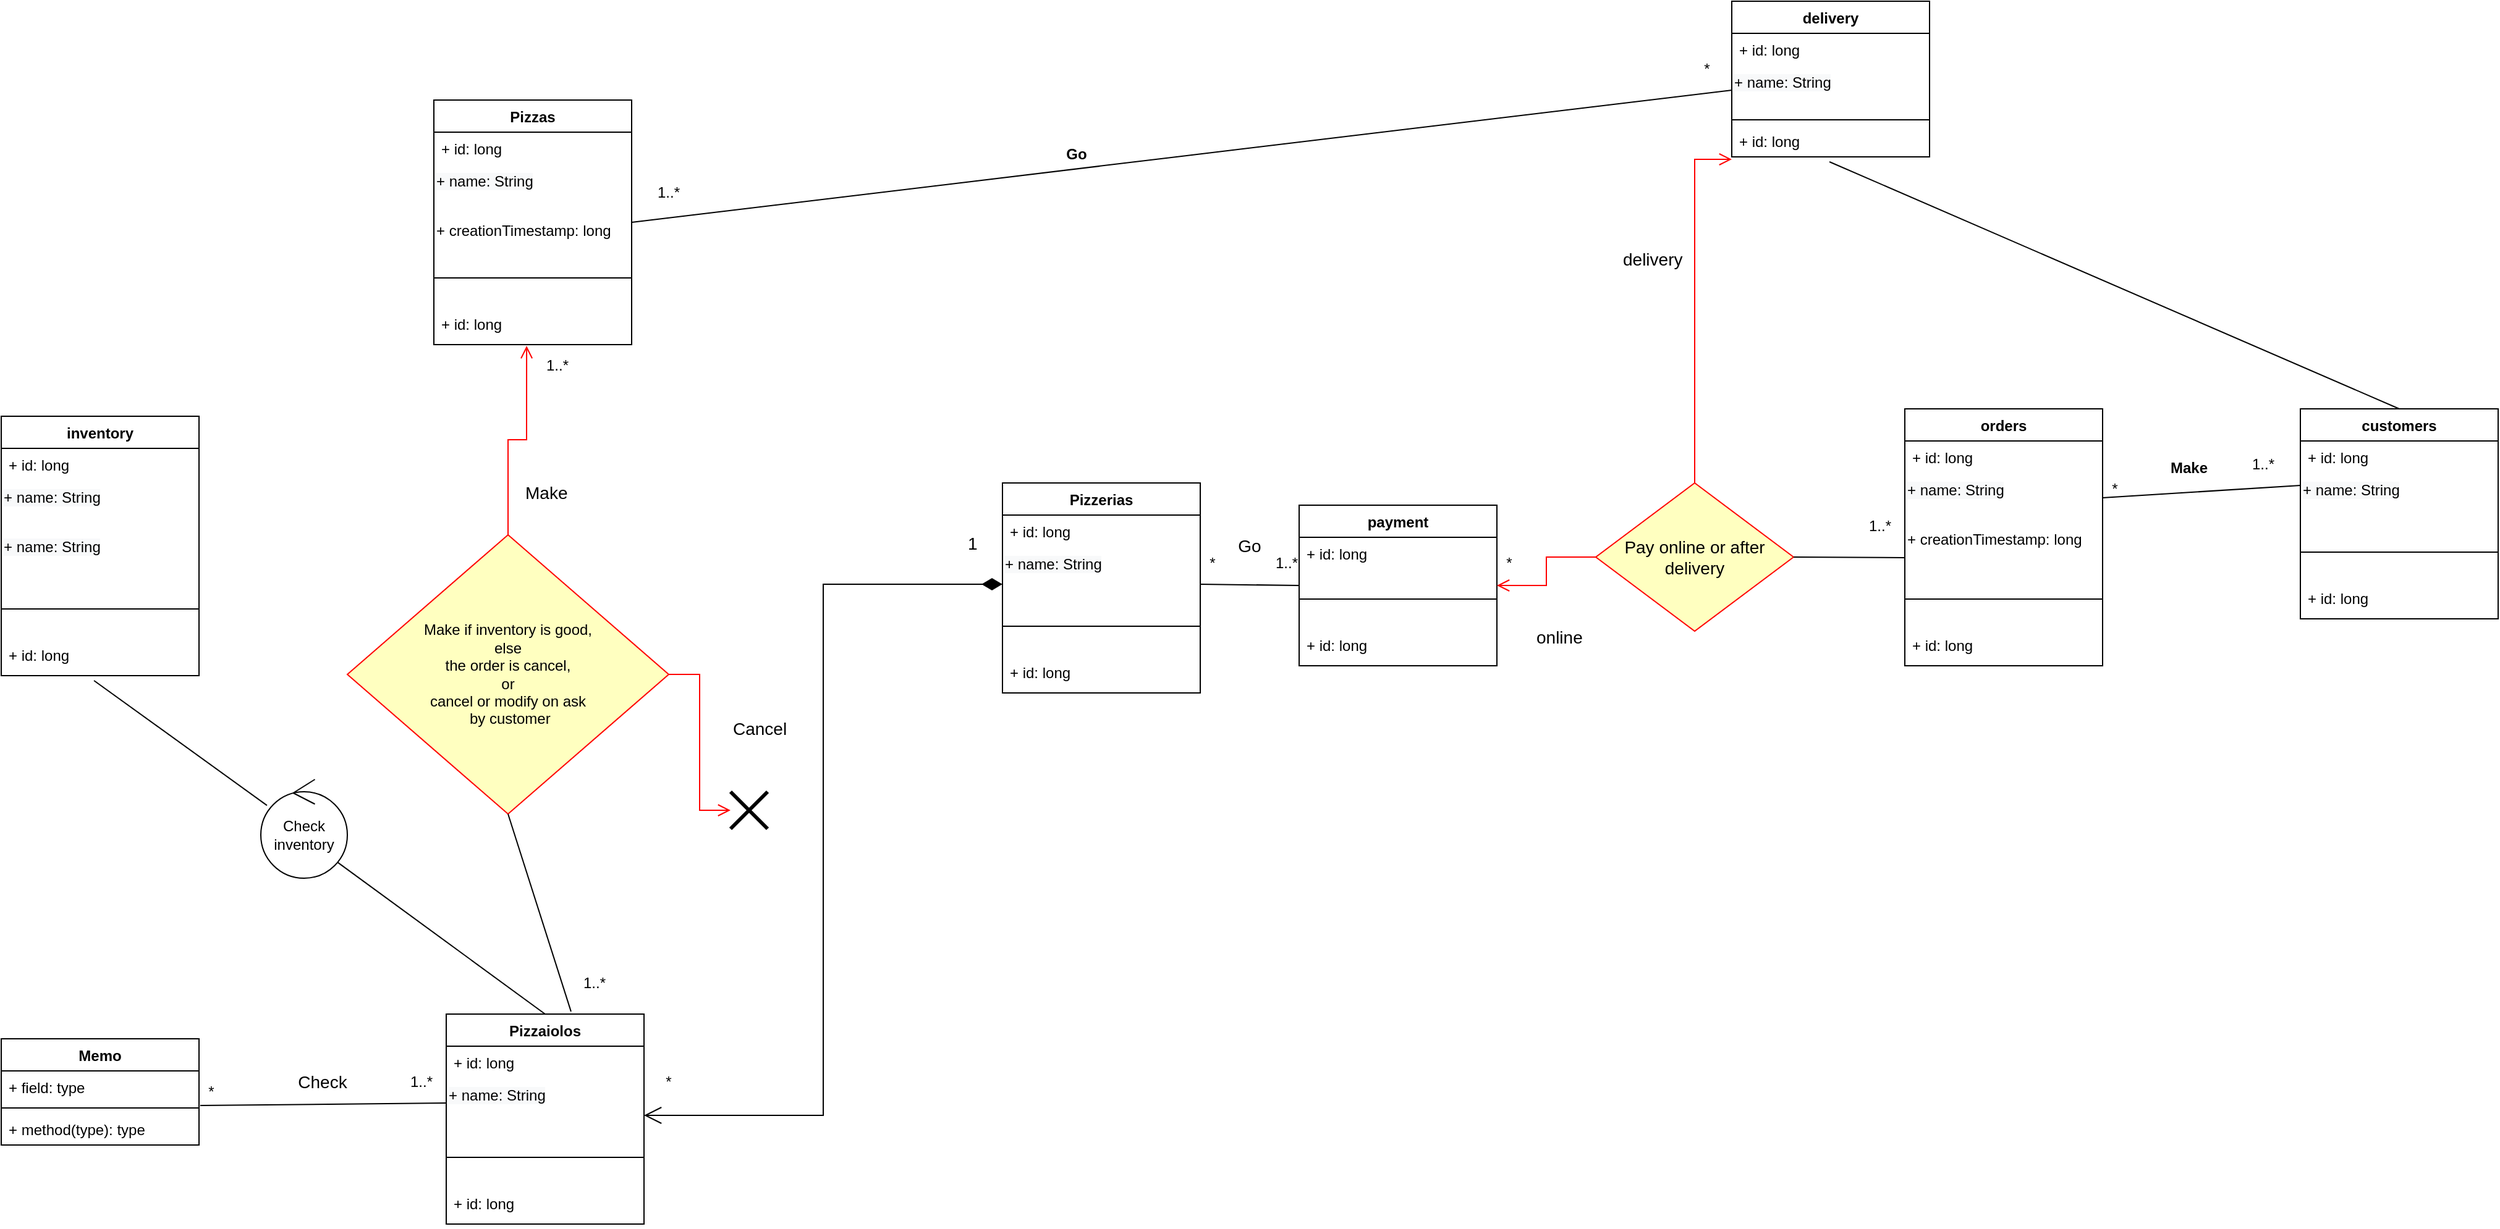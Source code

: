 <mxfile version="20.5.1" type="device"><diagram name="Page-1" id="e7e014a7-5840-1c2e-5031-d8a46d1fe8dd"><mxGraphModel dx="3231" dy="1160" grid="1" gridSize="10" guides="1" tooltips="1" connect="1" arrows="1" fold="1" page="1" pageScale="1" pageWidth="1169" pageHeight="826" background="none" math="0" shadow="0"><root><mxCell id="0"/><mxCell id="1" parent="0"/><mxCell id="t9mOUzjM_zlSRV_Zkoif-41" value="orders" style="swimlane;fontStyle=1;align=center;verticalAlign=top;childLayout=stackLayout;horizontal=1;startSize=26;horizontalStack=0;resizeParent=1;resizeParentMax=0;resizeLast=0;collapsible=1;marginBottom=0;" vertex="1" parent="1"><mxGeometry x="1130" y="400" width="160" height="208" as="geometry"/></mxCell><mxCell id="t9mOUzjM_zlSRV_Zkoif-42" value="+ id: long&#10;" style="text;strokeColor=none;fillColor=none;align=left;verticalAlign=top;spacingLeft=4;spacingRight=4;overflow=hidden;rotatable=0;points=[[0,0.5],[1,0.5]];portConstraint=eastwest;" vertex="1" parent="t9mOUzjM_zlSRV_Zkoif-41"><mxGeometry y="26" width="160" height="26" as="geometry"/></mxCell><mxCell id="t9mOUzjM_zlSRV_Zkoif-70" value="&lt;span style=&quot;color: rgb(0, 0, 0); font-family: Helvetica; font-size: 12px; font-style: normal; font-variant-ligatures: normal; font-variant-caps: normal; font-weight: 400; letter-spacing: normal; orphans: 2; text-align: left; text-indent: 0px; text-transform: none; widows: 2; word-spacing: 0px; -webkit-text-stroke-width: 0px; background-color: rgb(248, 249, 250); text-decoration-thickness: initial; text-decoration-style: initial; text-decoration-color: initial; float: none; display: inline !important;&quot;&gt;+ name: String&lt;/span&gt;" style="text;whiteSpace=wrap;html=1;" vertex="1" parent="t9mOUzjM_zlSRV_Zkoif-41"><mxGeometry y="52" width="160" height="40" as="geometry"/></mxCell><mxCell id="t9mOUzjM_zlSRV_Zkoif-76" value="+&amp;nbsp;creationTimestamp: long&lt;div style=&quot;padding: 0px; margin: 0px;&quot;&gt;&lt;br style=&quot;padding: 0px; margin: 0px; color: rgb(0, 0, 0); font-family: Helvetica; font-size: 12px; font-style: normal; font-variant-ligatures: normal; font-variant-caps: normal; font-weight: 400; letter-spacing: normal; orphans: 2; text-align: left; text-indent: 0px; text-transform: none; widows: 2; word-spacing: 0px; -webkit-text-stroke-width: 0px; background-color: rgb(248, 249, 250); text-decoration-thickness: initial; text-decoration-style: initial; text-decoration-color: initial;&quot;&gt;&#10;&#10;&lt;/div&gt;" style="text;whiteSpace=wrap;html=1;" vertex="1" parent="t9mOUzjM_zlSRV_Zkoif-41"><mxGeometry y="92" width="160" height="38" as="geometry"/></mxCell><mxCell id="t9mOUzjM_zlSRV_Zkoif-43" value="" style="line;strokeWidth=1;fillColor=none;align=left;verticalAlign=middle;spacingTop=-1;spacingLeft=3;spacingRight=3;rotatable=0;labelPosition=right;points=[];portConstraint=eastwest;strokeColor=inherit;" vertex="1" parent="t9mOUzjM_zlSRV_Zkoif-41"><mxGeometry y="130" width="160" height="48" as="geometry"/></mxCell><mxCell id="t9mOUzjM_zlSRV_Zkoif-44" value="+ id: long&#10;" style="text;strokeColor=none;fillColor=none;align=left;verticalAlign=top;spacingLeft=4;spacingRight=4;overflow=hidden;rotatable=0;points=[[0,0.5],[1,0.5]];portConstraint=eastwest;" vertex="1" parent="t9mOUzjM_zlSRV_Zkoif-41"><mxGeometry y="178" width="160" height="30" as="geometry"/></mxCell><mxCell id="t9mOUzjM_zlSRV_Zkoif-46" value="customers" style="swimlane;fontStyle=1;align=center;verticalAlign=top;childLayout=stackLayout;horizontal=1;startSize=26;horizontalStack=0;resizeParent=1;resizeParentMax=0;resizeLast=0;collapsible=1;marginBottom=0;" vertex="1" parent="1"><mxGeometry x="1450" y="400" width="160" height="170" as="geometry"/></mxCell><mxCell id="t9mOUzjM_zlSRV_Zkoif-47" value="+ id: long&#10;" style="text;strokeColor=none;fillColor=none;align=left;verticalAlign=top;spacingLeft=4;spacingRight=4;overflow=hidden;rotatable=0;points=[[0,0.5],[1,0.5]];portConstraint=eastwest;" vertex="1" parent="t9mOUzjM_zlSRV_Zkoif-46"><mxGeometry y="26" width="160" height="26" as="geometry"/></mxCell><mxCell id="t9mOUzjM_zlSRV_Zkoif-71" value="&lt;span style=&quot;color: rgb(0, 0, 0); font-family: Helvetica; font-size: 12px; font-style: normal; font-variant-ligatures: normal; font-variant-caps: normal; font-weight: 400; letter-spacing: normal; orphans: 2; text-align: left; text-indent: 0px; text-transform: none; widows: 2; word-spacing: 0px; -webkit-text-stroke-width: 0px; background-color: rgb(248, 249, 250); text-decoration-thickness: initial; text-decoration-style: initial; text-decoration-color: initial; float: none; display: inline !important;&quot;&gt;+ name: String&lt;/span&gt;" style="text;whiteSpace=wrap;html=1;" vertex="1" parent="t9mOUzjM_zlSRV_Zkoif-46"><mxGeometry y="52" width="160" height="40" as="geometry"/></mxCell><mxCell id="t9mOUzjM_zlSRV_Zkoif-48" value="" style="line;strokeWidth=1;fillColor=none;align=left;verticalAlign=middle;spacingTop=-1;spacingLeft=3;spacingRight=3;rotatable=0;labelPosition=right;points=[];portConstraint=eastwest;strokeColor=inherit;" vertex="1" parent="t9mOUzjM_zlSRV_Zkoif-46"><mxGeometry y="92" width="160" height="48" as="geometry"/></mxCell><mxCell id="t9mOUzjM_zlSRV_Zkoif-49" value="+ id: long&#10;" style="text;strokeColor=none;fillColor=none;align=left;verticalAlign=top;spacingLeft=4;spacingRight=4;overflow=hidden;rotatable=0;points=[[0,0.5],[1,0.5]];portConstraint=eastwest;" vertex="1" parent="t9mOUzjM_zlSRV_Zkoif-46"><mxGeometry y="140" width="160" height="30" as="geometry"/></mxCell><mxCell id="t9mOUzjM_zlSRV_Zkoif-50" value="inventory" style="swimlane;fontStyle=1;align=center;verticalAlign=top;childLayout=stackLayout;horizontal=1;startSize=26;horizontalStack=0;resizeParent=1;resizeParentMax=0;resizeLast=0;collapsible=1;marginBottom=0;" vertex="1" parent="1"><mxGeometry x="-410" y="406" width="160" height="210" as="geometry"><mxRectangle x="190" y="40" width="90" height="30" as="alternateBounds"/></mxGeometry></mxCell><mxCell id="t9mOUzjM_zlSRV_Zkoif-51" value="+ id: long&#10;" style="text;strokeColor=none;fillColor=none;align=left;verticalAlign=top;spacingLeft=4;spacingRight=4;overflow=hidden;rotatable=0;points=[[0,0.5],[1,0.5]];portConstraint=eastwest;" vertex="1" parent="t9mOUzjM_zlSRV_Zkoif-50"><mxGeometry y="26" width="160" height="26" as="geometry"/></mxCell><mxCell id="t9mOUzjM_zlSRV_Zkoif-89" value="&lt;span style=&quot;color: rgb(0, 0, 0); font-family: Helvetica; font-size: 12px; font-style: normal; font-variant-ligatures: normal; font-variant-caps: normal; font-weight: 400; letter-spacing: normal; orphans: 2; text-align: left; text-indent: 0px; text-transform: none; widows: 2; word-spacing: 0px; -webkit-text-stroke-width: 0px; background-color: rgb(248, 249, 250); text-decoration-thickness: initial; text-decoration-style: initial; text-decoration-color: initial; float: none; display: inline !important;&quot;&gt;+ name: String&lt;/span&gt;" style="text;whiteSpace=wrap;html=1;" vertex="1" parent="t9mOUzjM_zlSRV_Zkoif-50"><mxGeometry y="52" width="160" height="40" as="geometry"/></mxCell><mxCell id="t9mOUzjM_zlSRV_Zkoif-72" value="&lt;span style=&quot;color: rgb(0, 0, 0); font-family: Helvetica; font-size: 12px; font-style: normal; font-variant-ligatures: normal; font-variant-caps: normal; font-weight: 400; letter-spacing: normal; orphans: 2; text-align: left; text-indent: 0px; text-transform: none; widows: 2; word-spacing: 0px; -webkit-text-stroke-width: 0px; background-color: rgb(248, 249, 250); text-decoration-thickness: initial; text-decoration-style: initial; text-decoration-color: initial; float: none; display: inline !important;&quot;&gt;+ name: String&lt;/span&gt;" style="text;whiteSpace=wrap;html=1;" vertex="1" parent="t9mOUzjM_zlSRV_Zkoif-50"><mxGeometry y="92" width="160" height="40" as="geometry"/></mxCell><mxCell id="t9mOUzjM_zlSRV_Zkoif-52" value="" style="line;strokeWidth=1;fillColor=none;align=left;verticalAlign=middle;spacingTop=-1;spacingLeft=3;spacingRight=3;rotatable=0;labelPosition=right;points=[];portConstraint=eastwest;strokeColor=inherit;" vertex="1" parent="t9mOUzjM_zlSRV_Zkoif-50"><mxGeometry y="132" width="160" height="48" as="geometry"/></mxCell><mxCell id="t9mOUzjM_zlSRV_Zkoif-53" value="+ id: long&#10;" style="text;strokeColor=none;fillColor=none;align=left;verticalAlign=top;spacingLeft=4;spacingRight=4;overflow=hidden;rotatable=0;points=[[0,0.5],[1,0.5]];portConstraint=eastwest;" vertex="1" parent="t9mOUzjM_zlSRV_Zkoif-50"><mxGeometry y="180" width="160" height="30" as="geometry"/></mxCell><mxCell id="t9mOUzjM_zlSRV_Zkoif-54" value="payment" style="swimlane;fontStyle=1;align=center;verticalAlign=top;childLayout=stackLayout;horizontal=1;startSize=26;horizontalStack=0;resizeParent=1;resizeParentMax=0;resizeLast=0;collapsible=1;marginBottom=0;" vertex="1" parent="1"><mxGeometry x="640" y="478" width="160" height="130" as="geometry"/></mxCell><mxCell id="t9mOUzjM_zlSRV_Zkoif-55" value="+ id: long&#10;" style="text;strokeColor=none;fillColor=none;align=left;verticalAlign=top;spacingLeft=4;spacingRight=4;overflow=hidden;rotatable=0;points=[[0,0.5],[1,0.5]];portConstraint=eastwest;" vertex="1" parent="t9mOUzjM_zlSRV_Zkoif-54"><mxGeometry y="26" width="160" height="26" as="geometry"/></mxCell><mxCell id="t9mOUzjM_zlSRV_Zkoif-56" value="" style="line;strokeWidth=1;fillColor=none;align=left;verticalAlign=middle;spacingTop=-1;spacingLeft=3;spacingRight=3;rotatable=0;labelPosition=right;points=[];portConstraint=eastwest;strokeColor=inherit;" vertex="1" parent="t9mOUzjM_zlSRV_Zkoif-54"><mxGeometry y="52" width="160" height="48" as="geometry"/></mxCell><mxCell id="t9mOUzjM_zlSRV_Zkoif-57" value="+ id: long&#10;" style="text;strokeColor=none;fillColor=none;align=left;verticalAlign=top;spacingLeft=4;spacingRight=4;overflow=hidden;rotatable=0;points=[[0,0.5],[1,0.5]];portConstraint=eastwest;" vertex="1" parent="t9mOUzjM_zlSRV_Zkoif-54"><mxGeometry y="100" width="160" height="30" as="geometry"/></mxCell><mxCell id="t9mOUzjM_zlSRV_Zkoif-58" value="Pizzas" style="swimlane;fontStyle=1;align=center;verticalAlign=top;childLayout=stackLayout;horizontal=1;startSize=26;horizontalStack=0;resizeParent=1;resizeParentMax=0;resizeLast=0;collapsible=1;marginBottom=0;" vertex="1" parent="1"><mxGeometry x="-60" y="150" width="160" height="198" as="geometry"/></mxCell><mxCell id="t9mOUzjM_zlSRV_Zkoif-59" value="+ id: long&#10;" style="text;strokeColor=none;fillColor=none;align=left;verticalAlign=top;spacingLeft=4;spacingRight=4;overflow=hidden;rotatable=0;points=[[0,0.5],[1,0.5]];portConstraint=eastwest;" vertex="1" parent="t9mOUzjM_zlSRV_Zkoif-58"><mxGeometry y="26" width="160" height="26" as="geometry"/></mxCell><mxCell id="t9mOUzjM_zlSRV_Zkoif-73" value="&lt;span style=&quot;color: rgb(0, 0, 0); font-family: Helvetica; font-size: 12px; font-style: normal; font-variant-ligatures: normal; font-variant-caps: normal; font-weight: 400; letter-spacing: normal; orphans: 2; text-align: left; text-indent: 0px; text-transform: none; widows: 2; word-spacing: 0px; -webkit-text-stroke-width: 0px; background-color: rgb(248, 249, 250); text-decoration-thickness: initial; text-decoration-style: initial; text-decoration-color: initial; float: none; display: inline !important;&quot;&gt;+ name: String&lt;/span&gt;" style="text;whiteSpace=wrap;html=1;" vertex="1" parent="t9mOUzjM_zlSRV_Zkoif-58"><mxGeometry y="52" width="160" height="40" as="geometry"/></mxCell><mxCell id="t9mOUzjM_zlSRV_Zkoif-77" value="+&amp;nbsp;creationTimestamp: long&lt;div style=&quot;padding: 0px; margin: 0px;&quot;&gt;&lt;br style=&quot;padding: 0px; margin: 0px; color: rgb(0, 0, 0); font-family: Helvetica; font-size: 12px; font-style: normal; font-variant-ligatures: normal; font-variant-caps: normal; font-weight: 400; letter-spacing: normal; orphans: 2; text-align: left; text-indent: 0px; text-transform: none; widows: 2; word-spacing: 0px; -webkit-text-stroke-width: 0px; background-color: rgb(248, 249, 250); text-decoration-thickness: initial; text-decoration-style: initial; text-decoration-color: initial;&quot;&gt;&#10;&#10;&lt;/div&gt;" style="text;whiteSpace=wrap;html=1;" vertex="1" parent="t9mOUzjM_zlSRV_Zkoif-58"><mxGeometry y="92" width="160" height="28" as="geometry"/></mxCell><mxCell id="t9mOUzjM_zlSRV_Zkoif-60" value="" style="line;strokeWidth=1;fillColor=none;align=left;verticalAlign=middle;spacingTop=-1;spacingLeft=3;spacingRight=3;rotatable=0;labelPosition=right;points=[];portConstraint=eastwest;strokeColor=inherit;" vertex="1" parent="t9mOUzjM_zlSRV_Zkoif-58"><mxGeometry y="120" width="160" height="48" as="geometry"/></mxCell><mxCell id="t9mOUzjM_zlSRV_Zkoif-61" value="+ id: long&#10;" style="text;strokeColor=none;fillColor=none;align=left;verticalAlign=top;spacingLeft=4;spacingRight=4;overflow=hidden;rotatable=0;points=[[0,0.5],[1,0.5]];portConstraint=eastwest;" vertex="1" parent="t9mOUzjM_zlSRV_Zkoif-58"><mxGeometry y="168" width="160" height="30" as="geometry"/></mxCell><mxCell id="t9mOUzjM_zlSRV_Zkoif-62" value="Pizzerias" style="swimlane;fontStyle=1;align=center;verticalAlign=top;childLayout=stackLayout;horizontal=1;startSize=26;horizontalStack=0;resizeParent=1;resizeParentMax=0;resizeLast=0;collapsible=1;marginBottom=0;" vertex="1" parent="1"><mxGeometry x="400" y="460" width="160" height="170" as="geometry"/></mxCell><mxCell id="t9mOUzjM_zlSRV_Zkoif-63" value="+ id: long&#10;" style="text;strokeColor=none;fillColor=none;align=left;verticalAlign=top;spacingLeft=4;spacingRight=4;overflow=hidden;rotatable=0;points=[[0,0.5],[1,0.5]];portConstraint=eastwest;" vertex="1" parent="t9mOUzjM_zlSRV_Zkoif-62"><mxGeometry y="26" width="160" height="26" as="geometry"/></mxCell><mxCell id="t9mOUzjM_zlSRV_Zkoif-75" value="&lt;span style=&quot;color: rgb(0, 0, 0); font-family: Helvetica; font-size: 12px; font-style: normal; font-variant-ligatures: normal; font-variant-caps: normal; font-weight: 400; letter-spacing: normal; orphans: 2; text-align: left; text-indent: 0px; text-transform: none; widows: 2; word-spacing: 0px; -webkit-text-stroke-width: 0px; background-color: rgb(248, 249, 250); text-decoration-thickness: initial; text-decoration-style: initial; text-decoration-color: initial; float: none; display: inline !important;&quot;&gt;+ name: String&lt;/span&gt;" style="text;whiteSpace=wrap;html=1;" vertex="1" parent="t9mOUzjM_zlSRV_Zkoif-62"><mxGeometry y="52" width="160" height="40" as="geometry"/></mxCell><mxCell id="t9mOUzjM_zlSRV_Zkoif-64" value="" style="line;strokeWidth=1;fillColor=none;align=left;verticalAlign=middle;spacingTop=-1;spacingLeft=3;spacingRight=3;rotatable=0;labelPosition=right;points=[];portConstraint=eastwest;strokeColor=inherit;" vertex="1" parent="t9mOUzjM_zlSRV_Zkoif-62"><mxGeometry y="92" width="160" height="48" as="geometry"/></mxCell><mxCell id="t9mOUzjM_zlSRV_Zkoif-65" value="+ id: long&#10;" style="text;strokeColor=none;fillColor=none;align=left;verticalAlign=top;spacingLeft=4;spacingRight=4;overflow=hidden;rotatable=0;points=[[0,0.5],[1,0.5]];portConstraint=eastwest;" vertex="1" parent="t9mOUzjM_zlSRV_Zkoif-62"><mxGeometry y="140" width="160" height="30" as="geometry"/></mxCell><mxCell id="t9mOUzjM_zlSRV_Zkoif-66" value="Pizzaiolos" style="swimlane;fontStyle=1;align=center;verticalAlign=top;childLayout=stackLayout;horizontal=1;startSize=26;horizontalStack=0;resizeParent=1;resizeParentMax=0;resizeLast=0;collapsible=1;marginBottom=0;" vertex="1" parent="1"><mxGeometry x="-50" y="890" width="160" height="170" as="geometry"/></mxCell><mxCell id="t9mOUzjM_zlSRV_Zkoif-67" value="+ id: long&#10;" style="text;strokeColor=none;fillColor=none;align=left;verticalAlign=top;spacingLeft=4;spacingRight=4;overflow=hidden;rotatable=0;points=[[0,0.5],[1,0.5]];portConstraint=eastwest;" vertex="1" parent="t9mOUzjM_zlSRV_Zkoif-66"><mxGeometry y="26" width="160" height="26" as="geometry"/></mxCell><mxCell id="t9mOUzjM_zlSRV_Zkoif-74" value="&lt;span style=&quot;color: rgb(0, 0, 0); font-family: Helvetica; font-size: 12px; font-style: normal; font-variant-ligatures: normal; font-variant-caps: normal; font-weight: 400; letter-spacing: normal; orphans: 2; text-align: left; text-indent: 0px; text-transform: none; widows: 2; word-spacing: 0px; -webkit-text-stroke-width: 0px; background-color: rgb(248, 249, 250); text-decoration-thickness: initial; text-decoration-style: initial; text-decoration-color: initial; float: none; display: inline !important;&quot;&gt;+ name: String&lt;/span&gt;" style="text;whiteSpace=wrap;html=1;" vertex="1" parent="t9mOUzjM_zlSRV_Zkoif-66"><mxGeometry y="52" width="160" height="40" as="geometry"/></mxCell><mxCell id="t9mOUzjM_zlSRV_Zkoif-68" value="" style="line;strokeWidth=1;fillColor=none;align=left;verticalAlign=middle;spacingTop=-1;spacingLeft=3;spacingRight=3;rotatable=0;labelPosition=right;points=[];portConstraint=eastwest;strokeColor=inherit;" vertex="1" parent="t9mOUzjM_zlSRV_Zkoif-66"><mxGeometry y="92" width="160" height="48" as="geometry"/></mxCell><mxCell id="t9mOUzjM_zlSRV_Zkoif-69" value="+ id: long&#10;" style="text;strokeColor=none;fillColor=none;align=left;verticalAlign=top;spacingLeft=4;spacingRight=4;overflow=hidden;rotatable=0;points=[[0,0.5],[1,0.5]];portConstraint=eastwest;" vertex="1" parent="t9mOUzjM_zlSRV_Zkoif-66"><mxGeometry y="140" width="160" height="30" as="geometry"/></mxCell><mxCell id="t9mOUzjM_zlSRV_Zkoif-78" value="" style="endArrow=none;html=1;rounded=0;entryX=0;entryY=0.25;entryDx=0;entryDy=0;exitX=1;exitY=0.5;exitDx=0;exitDy=0;" edge="1" parent="1" source="t9mOUzjM_zlSRV_Zkoif-70" target="t9mOUzjM_zlSRV_Zkoif-71"><mxGeometry width="50" height="50" relative="1" as="geometry"><mxPoint x="560" y="620" as="sourcePoint"/><mxPoint x="610" y="570" as="targetPoint"/></mxGeometry></mxCell><mxCell id="t9mOUzjM_zlSRV_Zkoif-82" value="" style="endArrow=none;html=1;rounded=0;entryX=1.006;entryY=0.25;entryDx=0;entryDy=0;entryPerimeter=0;exitX=0;exitY=0.5;exitDx=0;exitDy=0;" edge="1" parent="1" source="t9mOUzjM_zlSRV_Zkoif-74" target="t9mOUzjM_zlSRV_Zkoif-106"><mxGeometry width="50" height="50" relative="1" as="geometry"><mxPoint x="560" y="620" as="sourcePoint"/><mxPoint x="610" y="570" as="targetPoint"/></mxGeometry></mxCell><mxCell id="t9mOUzjM_zlSRV_Zkoif-85" value="Make" style="text;align=center;fontStyle=1;verticalAlign=middle;spacingLeft=3;spacingRight=3;strokeColor=none;rotatable=0;points=[[0,0.5],[1,0.5]];portConstraint=eastwest;" vertex="1" parent="1"><mxGeometry x="1320" y="434" width="80" height="26" as="geometry"/></mxCell><mxCell id="t9mOUzjM_zlSRV_Zkoif-87" value="1..*&lt;br&gt;" style="text;html=1;strokeColor=none;fillColor=none;align=center;verticalAlign=middle;whiteSpace=wrap;rounded=0;" vertex="1" parent="1"><mxGeometry x="1390" y="430" width="60" height="30" as="geometry"/></mxCell><mxCell id="t9mOUzjM_zlSRV_Zkoif-88" value="*&lt;br&gt;" style="text;html=1;strokeColor=none;fillColor=none;align=center;verticalAlign=middle;whiteSpace=wrap;rounded=0;" vertex="1" parent="1"><mxGeometry x="1270" y="450" width="60" height="30" as="geometry"/></mxCell><mxCell id="t9mOUzjM_zlSRV_Zkoif-98" value="delivery" style="swimlane;fontStyle=1;align=center;verticalAlign=top;childLayout=stackLayout;horizontal=1;startSize=26;horizontalStack=0;resizeParent=1;resizeParentMax=0;resizeLast=0;collapsible=1;marginBottom=0;" vertex="1" parent="1"><mxGeometry x="990" y="70" width="160" height="126" as="geometry"/></mxCell><mxCell id="t9mOUzjM_zlSRV_Zkoif-99" value="+ id: long&#10;" style="text;strokeColor=none;fillColor=none;align=left;verticalAlign=top;spacingLeft=4;spacingRight=4;overflow=hidden;rotatable=0;points=[[0,0.5],[1,0.5]];portConstraint=eastwest;" vertex="1" parent="t9mOUzjM_zlSRV_Zkoif-98"><mxGeometry y="26" width="160" height="26" as="geometry"/></mxCell><mxCell id="t9mOUzjM_zlSRV_Zkoif-102" value="&lt;span style=&quot;color: rgb(0, 0, 0); font-family: Helvetica; font-size: 12px; font-style: normal; font-variant-ligatures: normal; font-variant-caps: normal; font-weight: 400; letter-spacing: normal; orphans: 2; text-align: left; text-indent: 0px; text-transform: none; widows: 2; word-spacing: 0px; -webkit-text-stroke-width: 0px; background-color: rgb(248, 249, 250); text-decoration-thickness: initial; text-decoration-style: initial; text-decoration-color: initial; float: none; display: inline !important;&quot;&gt;+ name: String&lt;/span&gt;" style="text;whiteSpace=wrap;html=1;" vertex="1" parent="t9mOUzjM_zlSRV_Zkoif-98"><mxGeometry y="52" width="160" height="40" as="geometry"/></mxCell><mxCell id="t9mOUzjM_zlSRV_Zkoif-100" value="" style="line;strokeWidth=1;fillColor=none;align=left;verticalAlign=middle;spacingTop=-1;spacingLeft=3;spacingRight=3;rotatable=0;labelPosition=right;points=[];portConstraint=eastwest;strokeColor=inherit;" vertex="1" parent="t9mOUzjM_zlSRV_Zkoif-98"><mxGeometry y="92" width="160" height="8" as="geometry"/></mxCell><mxCell id="t9mOUzjM_zlSRV_Zkoif-101" value="+ id: long&#10;" style="text;strokeColor=none;fillColor=none;align=left;verticalAlign=top;spacingLeft=4;spacingRight=4;overflow=hidden;rotatable=0;points=[[0,0.5],[1,0.5]];portConstraint=eastwest;" vertex="1" parent="t9mOUzjM_zlSRV_Zkoif-98"><mxGeometry y="100" width="160" height="26" as="geometry"/></mxCell><mxCell id="t9mOUzjM_zlSRV_Zkoif-104" value="Memo&#10;" style="swimlane;fontStyle=1;align=center;verticalAlign=top;childLayout=stackLayout;horizontal=1;startSize=26;horizontalStack=0;resizeParent=1;resizeParentMax=0;resizeLast=0;collapsible=1;marginBottom=0;" vertex="1" parent="1"><mxGeometry x="-410" y="910" width="160" height="86" as="geometry"/></mxCell><mxCell id="t9mOUzjM_zlSRV_Zkoif-105" value="+ field: type" style="text;strokeColor=none;fillColor=none;align=left;verticalAlign=top;spacingLeft=4;spacingRight=4;overflow=hidden;rotatable=0;points=[[0,0.5],[1,0.5]];portConstraint=eastwest;" vertex="1" parent="t9mOUzjM_zlSRV_Zkoif-104"><mxGeometry y="26" width="160" height="26" as="geometry"/></mxCell><mxCell id="t9mOUzjM_zlSRV_Zkoif-106" value="" style="line;strokeWidth=1;fillColor=none;align=left;verticalAlign=middle;spacingTop=-1;spacingLeft=3;spacingRight=3;rotatable=0;labelPosition=right;points=[];portConstraint=eastwest;strokeColor=inherit;" vertex="1" parent="t9mOUzjM_zlSRV_Zkoif-104"><mxGeometry y="52" width="160" height="8" as="geometry"/></mxCell><mxCell id="t9mOUzjM_zlSRV_Zkoif-107" value="+ method(type): type" style="text;strokeColor=none;fillColor=none;align=left;verticalAlign=top;spacingLeft=4;spacingRight=4;overflow=hidden;rotatable=0;points=[[0,0.5],[1,0.5]];portConstraint=eastwest;" vertex="1" parent="t9mOUzjM_zlSRV_Zkoif-104"><mxGeometry y="60" width="160" height="26" as="geometry"/></mxCell><mxCell id="t9mOUzjM_zlSRV_Zkoif-108" value="Check inventory" style="ellipse;shape=umlControl;whiteSpace=wrap;html=1;" vertex="1" parent="1"><mxGeometry x="-200" y="700" width="70" height="80" as="geometry"/></mxCell><mxCell id="t9mOUzjM_zlSRV_Zkoif-111" value="" style="endArrow=none;html=1;rounded=0;exitX=0.5;exitY=0;exitDx=0;exitDy=0;entryX=0.886;entryY=0.838;entryDx=0;entryDy=0;entryPerimeter=0;" edge="1" parent="1" source="t9mOUzjM_zlSRV_Zkoif-66" target="t9mOUzjM_zlSRV_Zkoif-108"><mxGeometry width="50" height="50" relative="1" as="geometry"><mxPoint x="560" y="570" as="sourcePoint"/><mxPoint x="610" y="520" as="targetPoint"/></mxGeometry></mxCell><mxCell id="t9mOUzjM_zlSRV_Zkoif-112" value="" style="endArrow=none;html=1;rounded=0;entryX=0.469;entryY=1.133;entryDx=0;entryDy=0;entryPerimeter=0;exitX=0.071;exitY=0.263;exitDx=0;exitDy=0;exitPerimeter=0;" edge="1" parent="1" source="t9mOUzjM_zlSRV_Zkoif-108" target="t9mOUzjM_zlSRV_Zkoif-53"><mxGeometry width="50" height="50" relative="1" as="geometry"><mxPoint x="560" y="570" as="sourcePoint"/><mxPoint x="610" y="520" as="targetPoint"/></mxGeometry></mxCell><mxCell id="t9mOUzjM_zlSRV_Zkoif-113" value="Make if inventory is good,&lt;br&gt;else&lt;br&gt;the order is cancel,&lt;br&gt;or&lt;br&gt;cancel or modify on ask&lt;br&gt;&amp;nbsp;by customer" style="rhombus;whiteSpace=wrap;html=1;fillColor=#ffffc0;strokeColor=#ff0000;" vertex="1" parent="1"><mxGeometry x="-130" y="502" width="260" height="226" as="geometry"/></mxCell><mxCell id="t9mOUzjM_zlSRV_Zkoif-114" value="&lt;font style=&quot;font-size: 14px;&quot;&gt;Cancel&lt;/font&gt;" style="edgeStyle=orthogonalEdgeStyle;html=1;align=left;verticalAlign=bottom;endArrow=open;endSize=8;strokeColor=#ff0000;rounded=0;" edge="1" source="t9mOUzjM_zlSRV_Zkoif-113" parent="1" target="t9mOUzjM_zlSRV_Zkoif-116"><mxGeometry y="25" relative="1" as="geometry"><mxPoint x="160" y="650" as="targetPoint"/><mxPoint as="offset"/></mxGeometry></mxCell><mxCell id="t9mOUzjM_zlSRV_Zkoif-115" value="Make" style="edgeStyle=orthogonalEdgeStyle;html=1;align=left;verticalAlign=top;endArrow=open;endSize=8;strokeColor=#ff0000;rounded=0;exitX=0.5;exitY=0;exitDx=0;exitDy=0;entryX=0.469;entryY=1.033;entryDx=0;entryDy=0;entryPerimeter=0;fontSize=14;" edge="1" source="t9mOUzjM_zlSRV_Zkoif-113" parent="1" target="t9mOUzjM_zlSRV_Zkoif-61"><mxGeometry x="0.053" y="-25" relative="1" as="geometry"><mxPoint y="400" as="targetPoint"/><mxPoint x="-120" y="670" as="sourcePoint"/><mxPoint y="3" as="offset"/></mxGeometry></mxCell><mxCell id="t9mOUzjM_zlSRV_Zkoif-116" value="" style="shape=umlDestroy;whiteSpace=wrap;html=1;strokeWidth=3;" vertex="1" parent="1"><mxGeometry x="180" y="710" width="30" height="30" as="geometry"/></mxCell><mxCell id="t9mOUzjM_zlSRV_Zkoif-117" value="" style="endArrow=none;html=1;rounded=0;exitX=0.631;exitY=-0.012;exitDx=0;exitDy=0;exitPerimeter=0;entryX=0.5;entryY=1;entryDx=0;entryDy=0;" edge="1" parent="1" source="t9mOUzjM_zlSRV_Zkoif-66" target="t9mOUzjM_zlSRV_Zkoif-113"><mxGeometry width="50" height="50" relative="1" as="geometry"><mxPoint x="560" y="570" as="sourcePoint"/><mxPoint x="610" y="520" as="targetPoint"/></mxGeometry></mxCell><mxCell id="t9mOUzjM_zlSRV_Zkoif-118" value="1" style="endArrow=open;html=1;endSize=12;startArrow=diamondThin;startSize=14;startFill=1;edgeStyle=orthogonalEdgeStyle;align=left;verticalAlign=bottom;rounded=0;fontSize=14;exitX=0;exitY=0.75;exitDx=0;exitDy=0;entryX=1;entryY=0.75;entryDx=0;entryDy=0;" edge="1" parent="1" source="t9mOUzjM_zlSRV_Zkoif-75" target="t9mOUzjM_zlSRV_Zkoif-74"><mxGeometry x="-0.917" y="-22" relative="1" as="geometry"><mxPoint x="400" y="850" as="sourcePoint"/><mxPoint x="560" y="850" as="targetPoint"/><mxPoint as="offset"/></mxGeometry></mxCell><mxCell id="t9mOUzjM_zlSRV_Zkoif-119" value="*&lt;br&gt;" style="text;html=1;strokeColor=none;fillColor=none;align=center;verticalAlign=middle;whiteSpace=wrap;rounded=0;" vertex="1" parent="1"><mxGeometry x="100" y="930" width="60" height="30" as="geometry"/></mxCell><mxCell id="t9mOUzjM_zlSRV_Zkoif-122" value="*&lt;br&gt;" style="text;html=1;strokeColor=none;fillColor=none;align=center;verticalAlign=middle;whiteSpace=wrap;rounded=0;" vertex="1" parent="1"><mxGeometry x="-270" y="938" width="60" height="30" as="geometry"/></mxCell><mxCell id="t9mOUzjM_zlSRV_Zkoif-123" value="1..*&lt;br&gt;" style="text;html=1;strokeColor=none;fillColor=none;align=center;verticalAlign=middle;whiteSpace=wrap;rounded=0;" vertex="1" parent="1"><mxGeometry x="-100" y="930" width="60" height="30" as="geometry"/></mxCell><mxCell id="t9mOUzjM_zlSRV_Zkoif-124" value="" style="endArrow=none;html=1;rounded=0;fontSize=14;entryX=0;entryY=0.5;entryDx=0;entryDy=0;exitX=1;exitY=0.25;exitDx=0;exitDy=0;" edge="1" parent="1" source="t9mOUzjM_zlSRV_Zkoif-77" target="t9mOUzjM_zlSRV_Zkoif-102"><mxGeometry width="50" height="50" relative="1" as="geometry"><mxPoint x="560" y="530" as="sourcePoint"/><mxPoint x="610" y="480" as="targetPoint"/></mxGeometry></mxCell><mxCell id="t9mOUzjM_zlSRV_Zkoif-125" value="Go" style="text;align=center;fontStyle=1;verticalAlign=middle;spacingLeft=3;spacingRight=3;strokeColor=none;rotatable=0;points=[[0,0.5],[1,0.5]];portConstraint=eastwest;" vertex="1" parent="1"><mxGeometry x="420" y="180" width="80" height="26" as="geometry"/></mxCell><mxCell id="t9mOUzjM_zlSRV_Zkoif-126" value="1..*&lt;br&gt;" style="text;html=1;strokeColor=none;fillColor=none;align=center;verticalAlign=middle;whiteSpace=wrap;rounded=0;" vertex="1" parent="1"><mxGeometry x="100" y="210" width="60" height="30" as="geometry"/></mxCell><mxCell id="t9mOUzjM_zlSRV_Zkoif-127" value="*&lt;br&gt;" style="text;html=1;strokeColor=none;fillColor=none;align=center;verticalAlign=middle;whiteSpace=wrap;rounded=0;" vertex="1" parent="1"><mxGeometry x="940" y="110" width="60" height="30" as="geometry"/></mxCell><mxCell id="t9mOUzjM_zlSRV_Zkoif-129" value="" style="endArrow=none;html=1;rounded=0;fontSize=14;entryX=0.494;entryY=1.154;entryDx=0;entryDy=0;entryPerimeter=0;exitX=0.5;exitY=0;exitDx=0;exitDy=0;" edge="1" parent="1" source="t9mOUzjM_zlSRV_Zkoif-46" target="t9mOUzjM_zlSRV_Zkoif-101"><mxGeometry width="50" height="50" relative="1" as="geometry"><mxPoint x="560" y="530" as="sourcePoint"/><mxPoint x="610" y="480" as="targetPoint"/></mxGeometry></mxCell><mxCell id="t9mOUzjM_zlSRV_Zkoif-131" value="Check" style="text;html=1;strokeColor=none;fillColor=none;align=center;verticalAlign=middle;whiteSpace=wrap;rounded=0;fontSize=14;" vertex="1" parent="1"><mxGeometry x="-180" y="930" width="60" height="30" as="geometry"/></mxCell><mxCell id="t9mOUzjM_zlSRV_Zkoif-133" value="Pay online or after delivery" style="rhombus;whiteSpace=wrap;html=1;fillColor=#ffffc0;strokeColor=#ff0000;fontSize=14;" vertex="1" parent="1"><mxGeometry x="880" y="460" width="160" height="120" as="geometry"/></mxCell><mxCell id="t9mOUzjM_zlSRV_Zkoif-134" value="delivery" style="edgeStyle=orthogonalEdgeStyle;html=1;align=left;verticalAlign=bottom;endArrow=open;endSize=8;strokeColor=#ff0000;rounded=0;fontSize=14;entryX=0;entryY=1.077;entryDx=0;entryDy=0;entryPerimeter=0;exitX=0.5;exitY=0;exitDx=0;exitDy=0;" edge="1" source="t9mOUzjM_zlSRV_Zkoif-133" parent="1" target="t9mOUzjM_zlSRV_Zkoif-101"><mxGeometry x="0.164" y="60" relative="1" as="geometry"><mxPoint x="960" y="720" as="targetPoint"/><mxPoint x="1010" y="830" as="sourcePoint"/><mxPoint as="offset"/></mxGeometry></mxCell><mxCell id="t9mOUzjM_zlSRV_Zkoif-135" value="online&lt;br&gt;" style="edgeStyle=orthogonalEdgeStyle;html=1;align=left;verticalAlign=top;endArrow=open;endSize=8;strokeColor=#ff0000;rounded=0;fontSize=14;entryX=1;entryY=0.5;entryDx=0;entryDy=0;" edge="1" source="t9mOUzjM_zlSRV_Zkoif-133" parent="1" target="t9mOUzjM_zlSRV_Zkoif-54"><mxGeometry x="0.417" y="27" relative="1" as="geometry"><mxPoint x="970" y="593" as="targetPoint"/><mxPoint as="offset"/></mxGeometry></mxCell><mxCell id="t9mOUzjM_zlSRV_Zkoif-138" value="" style="endArrow=none;html=1;rounded=0;fontSize=14;exitX=1;exitY=0.5;exitDx=0;exitDy=0;entryX=0;entryY=0.75;entryDx=0;entryDy=0;" edge="1" parent="1" source="t9mOUzjM_zlSRV_Zkoif-133" target="t9mOUzjM_zlSRV_Zkoif-76"><mxGeometry width="50" height="50" relative="1" as="geometry"><mxPoint x="560" y="530" as="sourcePoint"/><mxPoint x="610" y="480" as="targetPoint"/></mxGeometry></mxCell><mxCell id="t9mOUzjM_zlSRV_Zkoif-140" value="" style="endArrow=none;html=1;rounded=0;fontSize=14;entryX=0;entryY=0.5;entryDx=0;entryDy=0;exitX=1;exitY=0.75;exitDx=0;exitDy=0;" edge="1" parent="1" source="t9mOUzjM_zlSRV_Zkoif-75" target="t9mOUzjM_zlSRV_Zkoif-54"><mxGeometry width="50" height="50" relative="1" as="geometry"><mxPoint x="560" y="530" as="sourcePoint"/><mxPoint x="610" y="480" as="targetPoint"/></mxGeometry></mxCell><mxCell id="t9mOUzjM_zlSRV_Zkoif-141" value="*&lt;br&gt;" style="text;html=1;strokeColor=none;fillColor=none;align=center;verticalAlign=middle;whiteSpace=wrap;rounded=0;" vertex="1" parent="1"><mxGeometry x="780" y="510" width="60" height="30" as="geometry"/></mxCell><mxCell id="t9mOUzjM_zlSRV_Zkoif-142" value="1..*&lt;br&gt;" style="text;html=1;strokeColor=none;fillColor=none;align=center;verticalAlign=middle;whiteSpace=wrap;rounded=0;" vertex="1" parent="1"><mxGeometry x="1080" y="480" width="60" height="30" as="geometry"/></mxCell><mxCell id="t9mOUzjM_zlSRV_Zkoif-143" value="Go" style="text;html=1;strokeColor=none;fillColor=none;align=center;verticalAlign=middle;whiteSpace=wrap;rounded=0;labelBackgroundColor=none;fontSize=14;" vertex="1" parent="1"><mxGeometry x="570" y="496" width="60" height="30" as="geometry"/></mxCell><mxCell id="t9mOUzjM_zlSRV_Zkoif-144" value="1..*&lt;br&gt;" style="text;html=1;strokeColor=none;fillColor=none;align=center;verticalAlign=middle;whiteSpace=wrap;rounded=0;" vertex="1" parent="1"><mxGeometry x="600" y="510" width="60" height="30" as="geometry"/></mxCell><mxCell id="t9mOUzjM_zlSRV_Zkoif-145" value="*&lt;br&gt;" style="text;html=1;strokeColor=none;fillColor=none;align=center;verticalAlign=middle;whiteSpace=wrap;rounded=0;" vertex="1" parent="1"><mxGeometry x="540" y="510" width="60" height="30" as="geometry"/></mxCell><mxCell id="t9mOUzjM_zlSRV_Zkoif-146" value="1..*&lt;br&gt;" style="text;html=1;strokeColor=none;fillColor=none;align=center;verticalAlign=middle;whiteSpace=wrap;rounded=0;" vertex="1" parent="1"><mxGeometry x="10" y="350" width="60" height="30" as="geometry"/></mxCell><mxCell id="t9mOUzjM_zlSRV_Zkoif-147" value="1..*&lt;br&gt;" style="text;html=1;strokeColor=none;fillColor=none;align=center;verticalAlign=middle;whiteSpace=wrap;rounded=0;" vertex="1" parent="1"><mxGeometry x="40" y="850" width="60" height="30" as="geometry"/></mxCell></root></mxGraphModel></diagram></mxfile>